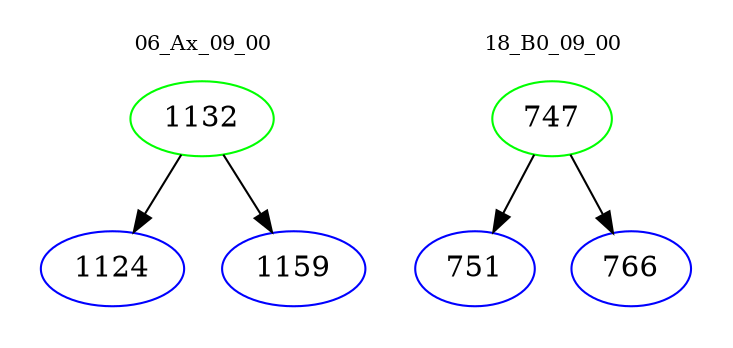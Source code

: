digraph{
subgraph cluster_0 {
color = white
label = "06_Ax_09_00";
fontsize=10;
T0_1132 [label="1132", color="green"]
T0_1132 -> T0_1124 [color="black"]
T0_1124 [label="1124", color="blue"]
T0_1132 -> T0_1159 [color="black"]
T0_1159 [label="1159", color="blue"]
}
subgraph cluster_1 {
color = white
label = "18_B0_09_00";
fontsize=10;
T1_747 [label="747", color="green"]
T1_747 -> T1_751 [color="black"]
T1_751 [label="751", color="blue"]
T1_747 -> T1_766 [color="black"]
T1_766 [label="766", color="blue"]
}
}
